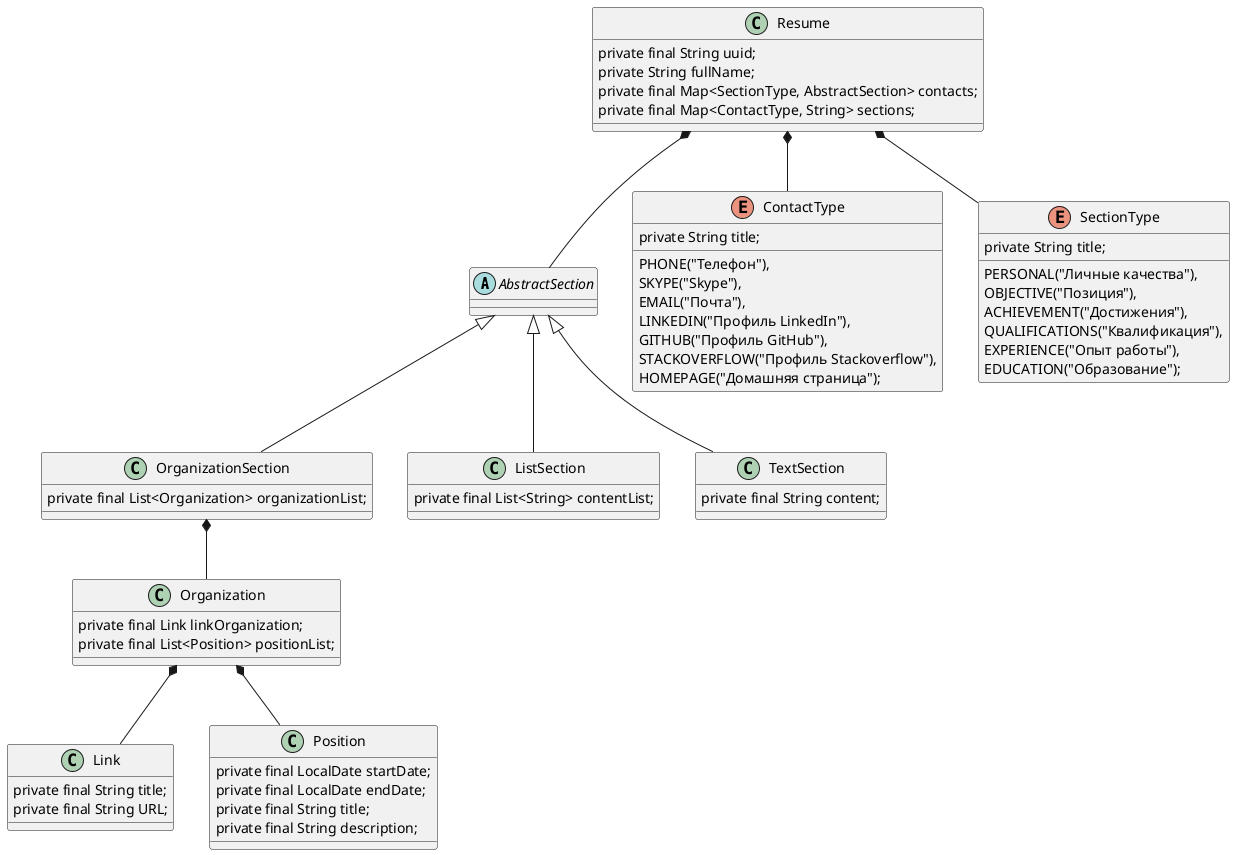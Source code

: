 @startuml

abstract class AbstractSection {
}

class Link {
    private final String title;
    private final String URL;
}

enum ContactType {
    PHONE("Телефон"),
    SKYPE("Skype"),
    EMAIL("Почта"),
    LINKEDIN("Профиль LinkedIn"),
    GITHUB("Профиль GitHub"),
    STACKOVERFLOW("Профиль Stackoverflow"),
    HOMEPAGE("Домашняя страница");

    private String title;
}

enum SectionType {
    PERSONAL("Личные качества"),
    OBJECTIVE("Позиция"),
    ACHIEVEMENT("Достижения"),
    QUALIFICATIONS("Квалификация"),
    EXPERIENCE("Опыт работы"),
    EDUCATION("Образование");

    private String title;
}

class Organization {
    private final Link linkOrganization;
    private final List<Position> positionList;
    }

class Position {
    private final LocalDate startDate;
    private final LocalDate endDate;
    private final String title;
    private final String description;
}

 class OrganizationSection extends AbstractSection {
        private final List<Organization> organizationList;
  }

  class Resume {
      private final String uuid;
      private String fullName;
      private final Map<SectionType, AbstractSection> contacts;
      private final Map<ContactType, String> sections;
      }

  class ListSection extends AbstractSection {
      private final List<String> contentList;
      }
 class TextSection extends AbstractSection {
          private final String content;
          }
 Resume *-- AbstractSection
 Resume *-- SectionType
 Resume *-- ContactType
 OrganizationSection *-- Organization
 Organization *-- Link
 Organization *-- Position
@enduml